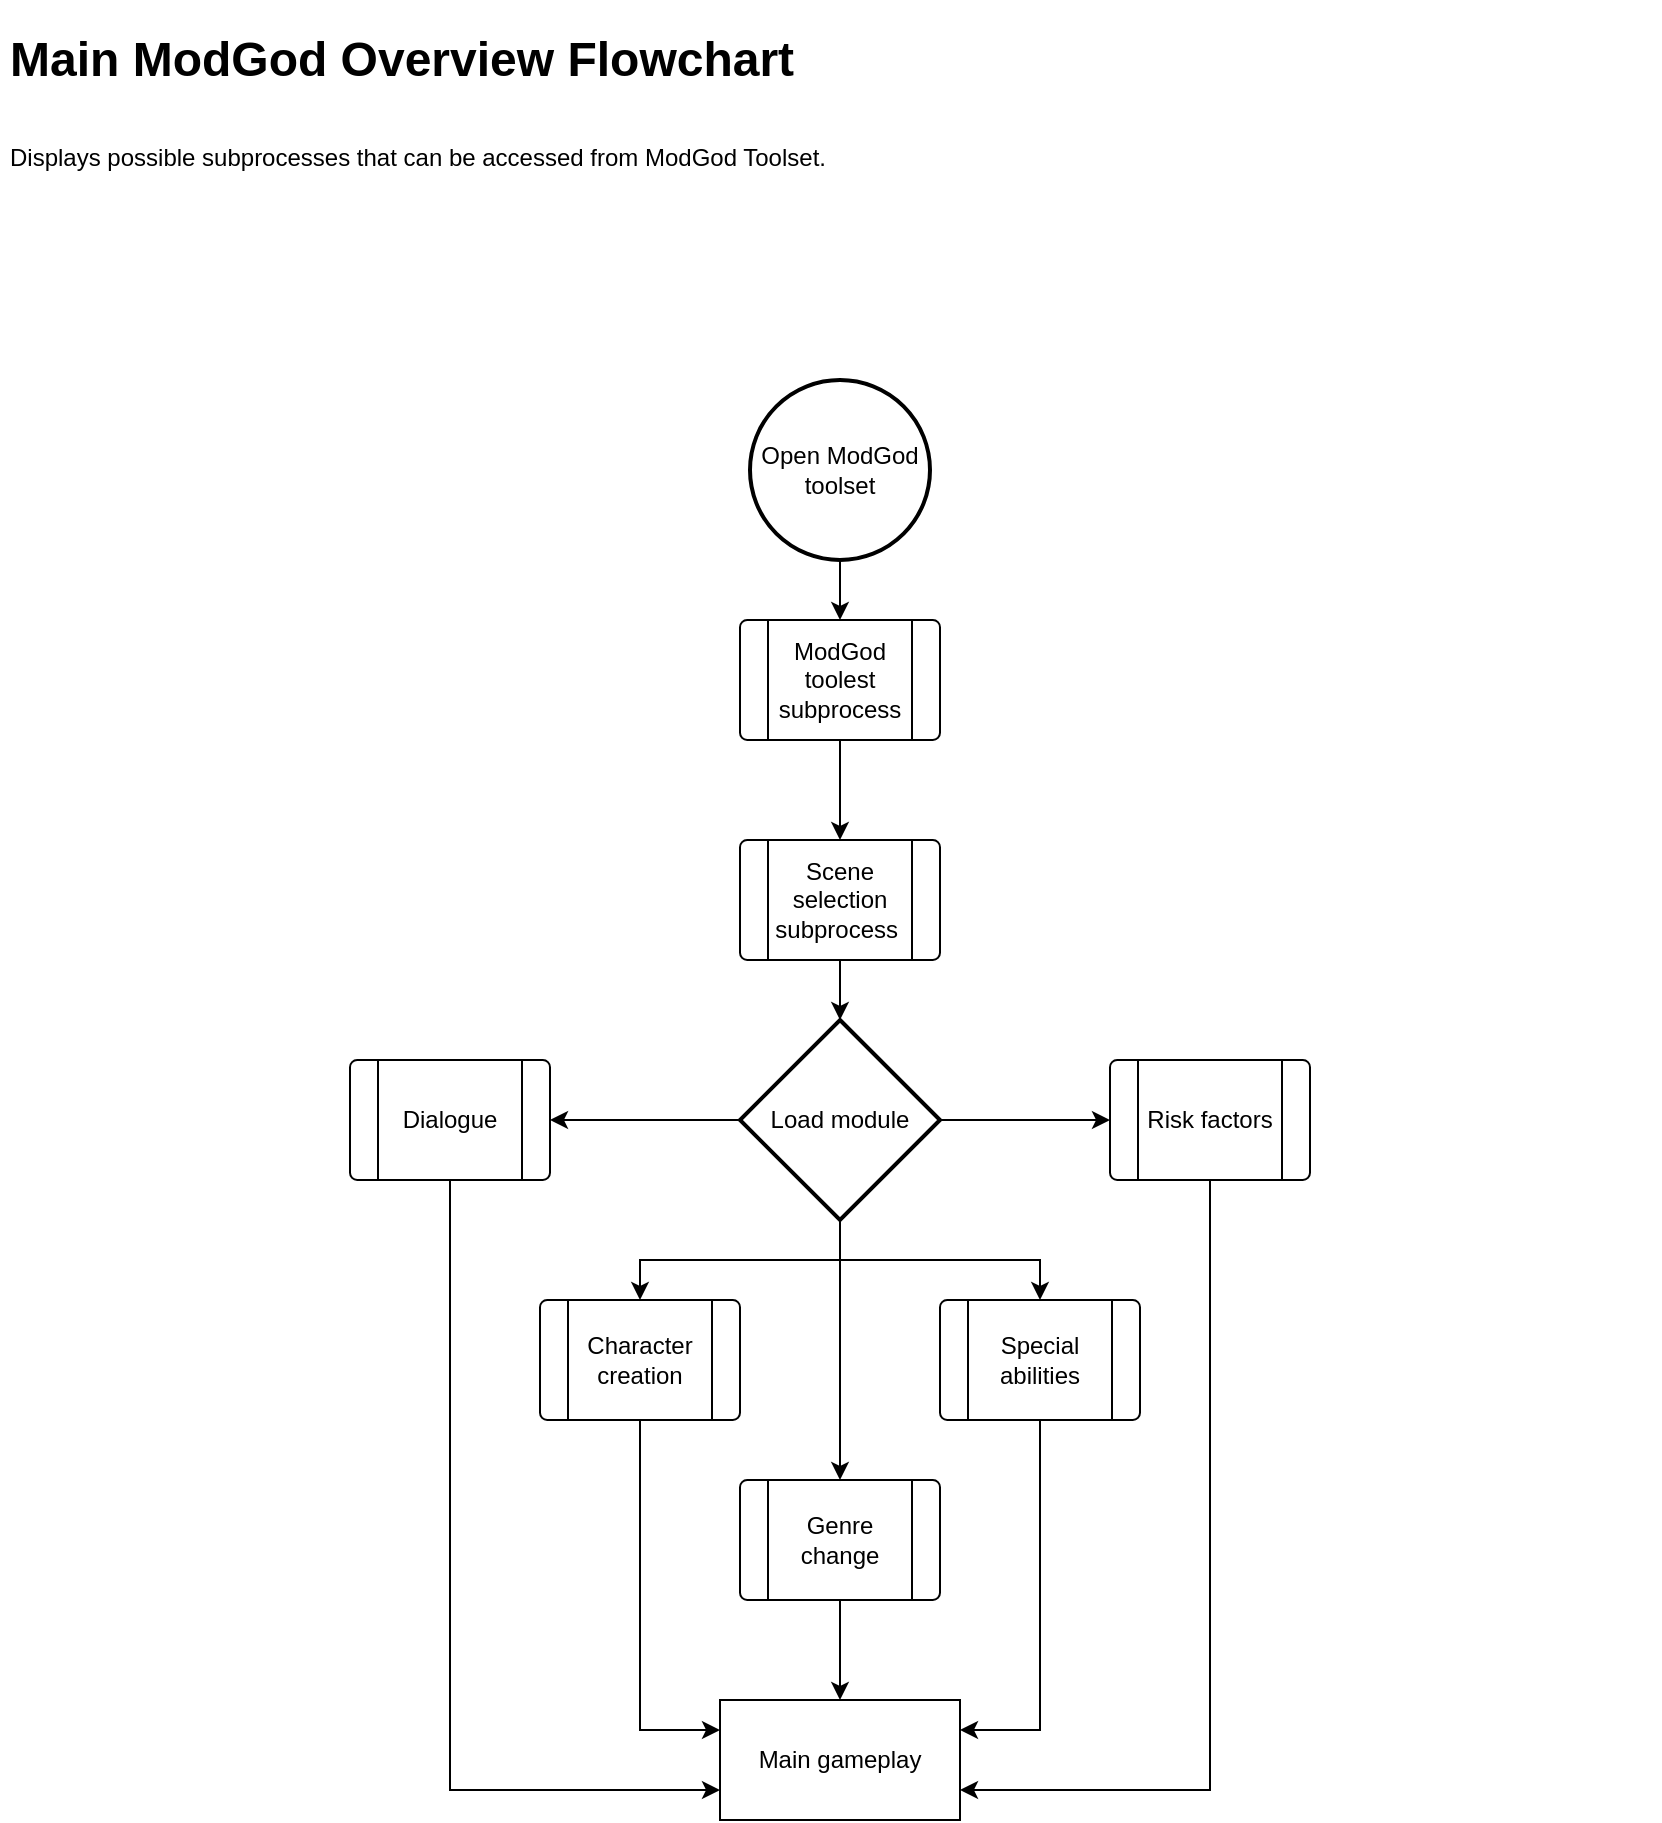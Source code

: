 <mxfile version="20.3.0" type="device"><diagram id="zRx6mBnDStIuMqTZuLI2" name="Page-1"><mxGraphModel dx="1648" dy="843" grid="1" gridSize="10" guides="1" tooltips="1" connect="1" arrows="1" fold="1" page="1" pageScale="1" pageWidth="850" pageHeight="1100" math="0" shadow="0"><root><mxCell id="0"/><mxCell id="1" parent="0"/><mxCell id="IPpl7k7P6EEZoNNVX-f9-40" style="edgeStyle=orthogonalEdgeStyle;rounded=0;orthogonalLoop=1;jettySize=auto;html=1;entryX=0.5;entryY=0;entryDx=0;entryDy=0;" parent="1" source="IPpl7k7P6EEZoNNVX-f9-1" target="IPpl7k7P6EEZoNNVX-f9-3" edge="1"><mxGeometry relative="1" as="geometry"/></mxCell><mxCell id="IPpl7k7P6EEZoNNVX-f9-1" value="Open ModGod toolset" style="strokeWidth=2;html=1;shape=mxgraph.flowchart.start_2;whiteSpace=wrap;" parent="1" vertex="1"><mxGeometry x="385" y="190" width="90" height="90" as="geometry"/></mxCell><mxCell id="IPpl7k7P6EEZoNNVX-f9-41" style="edgeStyle=orthogonalEdgeStyle;rounded=0;orthogonalLoop=1;jettySize=auto;html=1;entryX=0.5;entryY=0;entryDx=0;entryDy=0;" parent="1" source="IPpl7k7P6EEZoNNVX-f9-3" target="IPpl7k7P6EEZoNNVX-f9-37" edge="1"><mxGeometry relative="1" as="geometry"/></mxCell><mxCell id="IPpl7k7P6EEZoNNVX-f9-3" value="ModGod toolest subprocess" style="verticalLabelPosition=middle;verticalAlign=middle;html=1;shape=process;whiteSpace=wrap;rounded=1;size=0.14;arcSize=6;labelPosition=center;align=center;" parent="1" vertex="1"><mxGeometry x="380" y="310" width="100" height="60" as="geometry"/></mxCell><mxCell id="IPpl7k7P6EEZoNNVX-f9-13" style="edgeStyle=orthogonalEdgeStyle;rounded=0;orthogonalLoop=1;jettySize=auto;html=1;entryX=1;entryY=0.5;entryDx=0;entryDy=0;" parent="1" source="IPpl7k7P6EEZoNNVX-f9-6" target="IPpl7k7P6EEZoNNVX-f9-8" edge="1"><mxGeometry relative="1" as="geometry"/></mxCell><mxCell id="IPpl7k7P6EEZoNNVX-f9-14" style="edgeStyle=orthogonalEdgeStyle;rounded=0;orthogonalLoop=1;jettySize=auto;html=1;entryX=0.5;entryY=0;entryDx=0;entryDy=0;" parent="1" source="IPpl7k7P6EEZoNNVX-f9-6" target="IPpl7k7P6EEZoNNVX-f9-9" edge="1"><mxGeometry relative="1" as="geometry"/></mxCell><mxCell id="IPpl7k7P6EEZoNNVX-f9-16" style="edgeStyle=orthogonalEdgeStyle;rounded=0;orthogonalLoop=1;jettySize=auto;html=1;entryX=0;entryY=0.5;entryDx=0;entryDy=0;" parent="1" source="IPpl7k7P6EEZoNNVX-f9-6" target="IPpl7k7P6EEZoNNVX-f9-15" edge="1"><mxGeometry relative="1" as="geometry"/></mxCell><mxCell id="IPpl7k7P6EEZoNNVX-f9-21" style="edgeStyle=orthogonalEdgeStyle;rounded=0;orthogonalLoop=1;jettySize=auto;html=1;entryX=0.5;entryY=0;entryDx=0;entryDy=0;" parent="1" source="IPpl7k7P6EEZoNNVX-f9-6" target="IPpl7k7P6EEZoNNVX-f9-18" edge="1"><mxGeometry relative="1" as="geometry"/></mxCell><mxCell id="IPpl7k7P6EEZoNNVX-f9-23" style="edgeStyle=orthogonalEdgeStyle;rounded=0;orthogonalLoop=1;jettySize=auto;html=1;entryX=0.5;entryY=0;entryDx=0;entryDy=0;" parent="1" source="IPpl7k7P6EEZoNNVX-f9-6" target="IPpl7k7P6EEZoNNVX-f9-22" edge="1"><mxGeometry relative="1" as="geometry"/></mxCell><mxCell id="IPpl7k7P6EEZoNNVX-f9-6" value="Load module" style="strokeWidth=2;html=1;shape=mxgraph.flowchart.decision;whiteSpace=wrap;" parent="1" vertex="1"><mxGeometry x="380" y="510" width="100" height="100" as="geometry"/></mxCell><mxCell id="IPpl7k7P6EEZoNNVX-f9-31" style="edgeStyle=orthogonalEdgeStyle;rounded=0;orthogonalLoop=1;jettySize=auto;html=1;entryX=0;entryY=0.75;entryDx=0;entryDy=0;" parent="1" source="IPpl7k7P6EEZoNNVX-f9-8" target="IPpl7k7P6EEZoNNVX-f9-26" edge="1"><mxGeometry relative="1" as="geometry"><Array as="points"><mxPoint x="235" y="895"/></Array></mxGeometry></mxCell><mxCell id="IPpl7k7P6EEZoNNVX-f9-8" value="Dialogue" style="verticalLabelPosition=middle;verticalAlign=middle;html=1;shape=process;whiteSpace=wrap;rounded=1;size=0.14;arcSize=6;labelPosition=center;align=center;" parent="1" vertex="1"><mxGeometry x="185" y="530" width="100" height="60" as="geometry"/></mxCell><mxCell id="IPpl7k7P6EEZoNNVX-f9-29" style="edgeStyle=orthogonalEdgeStyle;rounded=0;orthogonalLoop=1;jettySize=auto;html=1;entryX=0;entryY=0.25;entryDx=0;entryDy=0;" parent="1" source="IPpl7k7P6EEZoNNVX-f9-9" target="IPpl7k7P6EEZoNNVX-f9-26" edge="1"><mxGeometry relative="1" as="geometry"/></mxCell><mxCell id="IPpl7k7P6EEZoNNVX-f9-9" value="Character creation" style="verticalLabelPosition=middle;verticalAlign=middle;html=1;shape=process;whiteSpace=wrap;rounded=1;size=0.14;arcSize=6;labelPosition=center;align=center;" parent="1" vertex="1"><mxGeometry x="280" y="650" width="100" height="60" as="geometry"/></mxCell><mxCell id="IPpl7k7P6EEZoNNVX-f9-32" style="edgeStyle=orthogonalEdgeStyle;rounded=0;orthogonalLoop=1;jettySize=auto;html=1;entryX=1;entryY=0.75;entryDx=0;entryDy=0;" parent="1" source="IPpl7k7P6EEZoNNVX-f9-15" target="IPpl7k7P6EEZoNNVX-f9-26" edge="1"><mxGeometry relative="1" as="geometry"><Array as="points"><mxPoint x="615" y="895"/></Array></mxGeometry></mxCell><mxCell id="IPpl7k7P6EEZoNNVX-f9-15" value="Risk factors" style="verticalLabelPosition=middle;verticalAlign=middle;html=1;shape=process;whiteSpace=wrap;rounded=1;size=0.14;arcSize=6;labelPosition=center;align=center;" parent="1" vertex="1"><mxGeometry x="565" y="530" width="100" height="60" as="geometry"/></mxCell><mxCell id="IPpl7k7P6EEZoNNVX-f9-28" style="edgeStyle=orthogonalEdgeStyle;rounded=0;orthogonalLoop=1;jettySize=auto;html=1;entryX=1;entryY=0.25;entryDx=0;entryDy=0;" parent="1" source="IPpl7k7P6EEZoNNVX-f9-18" target="IPpl7k7P6EEZoNNVX-f9-26" edge="1"><mxGeometry relative="1" as="geometry"/></mxCell><mxCell id="IPpl7k7P6EEZoNNVX-f9-18" value="Special abilities" style="verticalLabelPosition=middle;verticalAlign=middle;html=1;shape=process;whiteSpace=wrap;rounded=1;size=0.14;arcSize=6;labelPosition=center;align=center;" parent="1" vertex="1"><mxGeometry x="480" y="650" width="100" height="60" as="geometry"/></mxCell><mxCell id="IPpl7k7P6EEZoNNVX-f9-27" style="edgeStyle=orthogonalEdgeStyle;rounded=0;orthogonalLoop=1;jettySize=auto;html=1;entryX=0.5;entryY=0;entryDx=0;entryDy=0;" parent="1" source="IPpl7k7P6EEZoNNVX-f9-22" target="IPpl7k7P6EEZoNNVX-f9-26" edge="1"><mxGeometry relative="1" as="geometry"/></mxCell><mxCell id="IPpl7k7P6EEZoNNVX-f9-22" value="Genre change" style="verticalLabelPosition=middle;verticalAlign=middle;html=1;shape=process;whiteSpace=wrap;rounded=1;size=0.14;arcSize=6;labelPosition=center;align=center;" parent="1" vertex="1"><mxGeometry x="380" y="740" width="100" height="60" as="geometry"/></mxCell><mxCell id="IPpl7k7P6EEZoNNVX-f9-26" value="Main gameplay" style="rounded=0;whiteSpace=wrap;html=1;" parent="1" vertex="1"><mxGeometry x="370" y="850" width="120" height="60" as="geometry"/></mxCell><mxCell id="IPpl7k7P6EEZoNNVX-f9-39" style="edgeStyle=orthogonalEdgeStyle;rounded=0;orthogonalLoop=1;jettySize=auto;html=1;entryX=0.5;entryY=0;entryDx=0;entryDy=0;entryPerimeter=0;" parent="1" source="IPpl7k7P6EEZoNNVX-f9-37" target="IPpl7k7P6EEZoNNVX-f9-6" edge="1"><mxGeometry relative="1" as="geometry"/></mxCell><mxCell id="IPpl7k7P6EEZoNNVX-f9-37" value="Scene selection subprocess&amp;nbsp;" style="verticalLabelPosition=middle;verticalAlign=middle;html=1;shape=process;whiteSpace=wrap;rounded=1;size=0.14;arcSize=6;labelPosition=center;align=center;" parent="1" vertex="1"><mxGeometry x="380" y="420" width="100" height="60" as="geometry"/></mxCell><mxCell id="Nfq_VVKnaq3ctxdwCJDx-1" value="&lt;h1&gt;&lt;span style=&quot;background-color: initial;&quot;&gt;Main ModGod Overview Flowchart&lt;/span&gt;&lt;/h1&gt;&lt;h1&gt;&lt;span style=&quot;background-color: initial; font-size: 12px; font-weight: normal;&quot;&gt;Displays possible subprocesses that can be accessed from ModGod Toolset.&lt;/span&gt;&lt;br&gt;&lt;/h1&gt;" style="text;html=1;strokeColor=none;fillColor=none;spacing=5;spacingTop=-20;whiteSpace=wrap;overflow=hidden;rounded=0;" vertex="1" parent="1"><mxGeometry x="10" y="10" width="830" height="120" as="geometry"/></mxCell></root></mxGraphModel></diagram></mxfile>